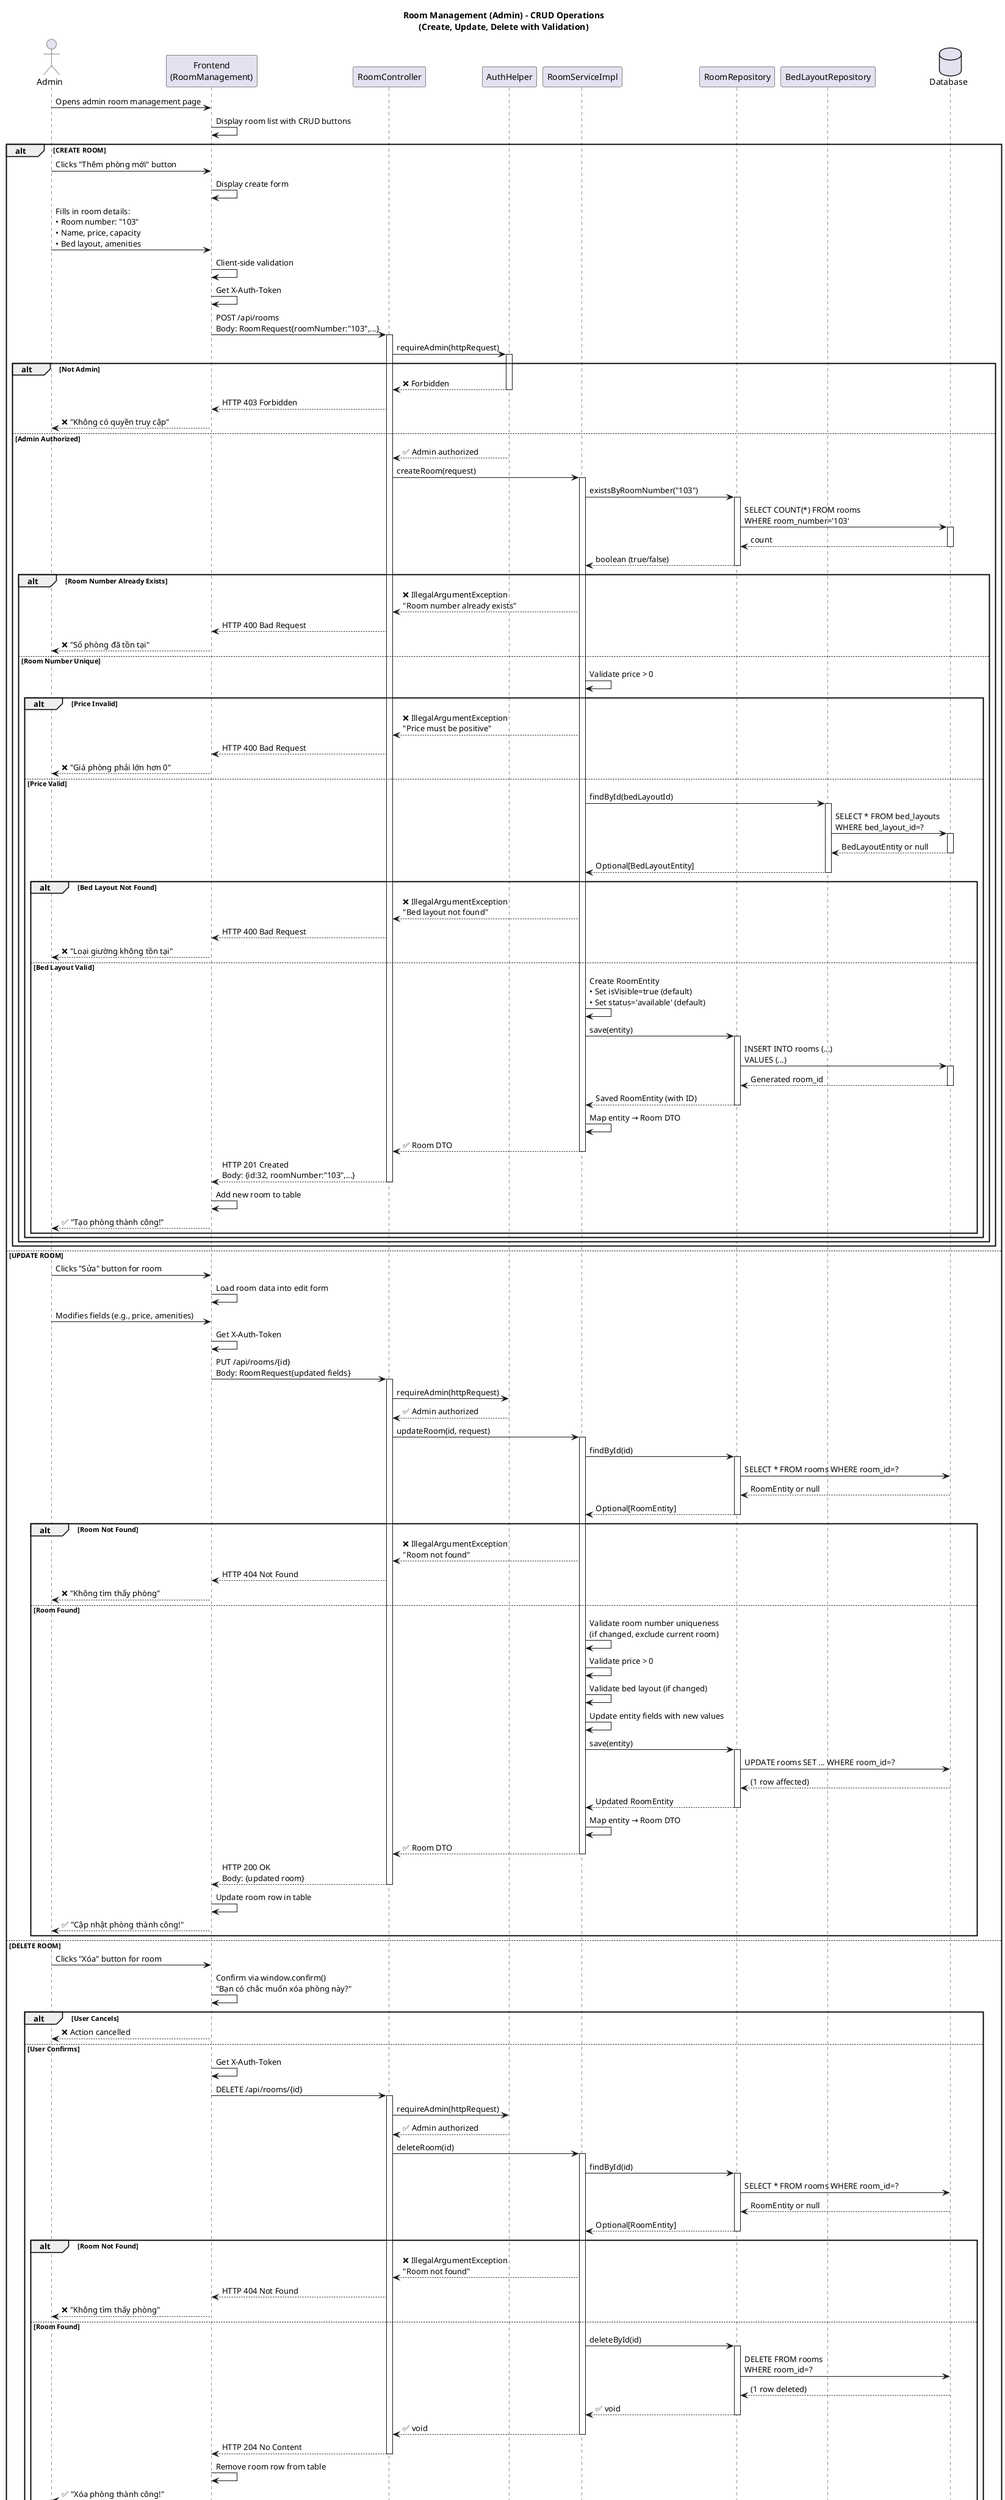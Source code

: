 @startuml room_management_sequence

' Room Management CRUD - Complete Flow
title Room Management (Admin) - CRUD Operations\n(Create, Update, Delete with Validation)

actor Admin
participant "Frontend\n(RoomManagement)" as Frontend
participant "RoomController" as Controller
participant "AuthHelper" as Auth
participant "RoomServiceImpl" as Service
participant "RoomRepository" as RoomRepo
participant "BedLayoutRepository" as BedLayoutRepo
database "Database" as DB

Admin -> Frontend: Opens admin room management page
Frontend -> Frontend: Display room list with CRUD buttons

alt CREATE ROOM
    Admin -> Frontend: Clicks "Thêm phòng mới" button
    Frontend -> Frontend: Display create form
    Admin -> Frontend: Fills in room details:\n• Room number: "103"\n• Name, price, capacity\n• Bed layout, amenities
    Frontend -> Frontend: Client-side validation
    Frontend -> Frontend: Get X-Auth-Token
    
    Frontend -> Controller: POST /api/rooms\nBody: RoomRequest{roomNumber:"103",...}
    activate Controller
    
    Controller -> Auth: requireAdmin(httpRequest)
    activate Auth
    
    alt Not Admin
        Auth --> Controller: ❌ Forbidden
        deactivate Auth
        Controller --> Frontend: HTTP 403 Forbidden
        Frontend --> Admin: ❌ "Không có quyền truy cập"
    else Admin Authorized
        Auth --> Controller: ✅ Admin authorized
        deactivate Auth
        
        Controller -> Service: createRoom(request)
        activate Service
        
        Service -> RoomRepo: existsByRoomNumber("103")
        activate RoomRepo
        RoomRepo -> DB: SELECT COUNT(*) FROM rooms\nWHERE room_number='103'
        activate DB
        DB --> RoomRepo: count
        deactivate DB
        RoomRepo --> Service: boolean (true/false)
        deactivate RoomRepo
        
        alt Room Number Already Exists
            Service --> Controller: ❌ IllegalArgumentException\n"Room number already exists"
            Controller --> Frontend: HTTP 400 Bad Request
            Frontend --> Admin: ❌ "Số phòng đã tồn tại"
        else Room Number Unique
            Service -> Service: Validate price > 0
            
            alt Price Invalid
                Service --> Controller: ❌ IllegalArgumentException\n"Price must be positive"
                Controller --> Frontend: HTTP 400 Bad Request
                Frontend --> Admin: ❌ "Giá phòng phải lớn hơn 0"
            else Price Valid
                Service -> BedLayoutRepo: findById(bedLayoutId)
                activate BedLayoutRepo
                BedLayoutRepo -> DB: SELECT * FROM bed_layouts\nWHERE bed_layout_id=?
                activate DB
                DB --> BedLayoutRepo: BedLayoutEntity or null
                deactivate DB
                BedLayoutRepo --> Service: Optional[BedLayoutEntity]
                deactivate BedLayoutRepo
                
                alt Bed Layout Not Found
                    Service --> Controller: ❌ IllegalArgumentException\n"Bed layout not found"
                    Controller --> Frontend: HTTP 400 Bad Request
                    Frontend --> Admin: ❌ "Loại giường không tồn tại"
                else Bed Layout Valid
                    Service -> Service: Create RoomEntity\n• Set isVisible=true (default)\n• Set status='available' (default)
                    
                    Service -> RoomRepo: save(entity)
                    activate RoomRepo
                    RoomRepo -> DB: INSERT INTO rooms (...)\nVALUES (...)
                    activate DB
                    DB --> RoomRepo: Generated room_id
                    deactivate DB
                    RoomRepo --> Service: Saved RoomEntity (with ID)
                    deactivate RoomRepo
                    
                    Service -> Service: Map entity → Room DTO
                    Service --> Controller: ✅ Room DTO
                    deactivate Service
                    
                    Controller --> Frontend: HTTP 201 Created\nBody: {id:32, roomNumber:"103",...}
                    deactivate Controller
                    
                    Frontend -> Frontend: Add new room to table
                    Frontend --> Admin: ✅ "Tạo phòng thành công!"
                end
            end
        end
    end

else UPDATE ROOM
    Admin -> Frontend: Clicks "Sửa" button for room
    Frontend -> Frontend: Load room data into edit form
    Admin -> Frontend: Modifies fields (e.g., price, amenities)
    Frontend -> Frontend: Get X-Auth-Token
    
    Frontend -> Controller: PUT /api/rooms/{id}\nBody: RoomRequest{updated fields}
    activate Controller
    
    Controller -> Auth: requireAdmin(httpRequest)
    Auth --> Controller: ✅ Admin authorized
    
    Controller -> Service: updateRoom(id, request)
    activate Service
    
    Service -> RoomRepo: findById(id)
    activate RoomRepo
    RoomRepo -> DB: SELECT * FROM rooms WHERE room_id=?
    DB --> RoomRepo: RoomEntity or null
    RoomRepo --> Service: Optional[RoomEntity]
    deactivate RoomRepo
    
    alt Room Not Found
        Service --> Controller: ❌ IllegalArgumentException\n"Room not found"
        Controller --> Frontend: HTTP 404 Not Found
        Frontend --> Admin: ❌ "Không tìm thấy phòng"
    else Room Found
        Service -> Service: Validate room number uniqueness\n(if changed, exclude current room)
        Service -> Service: Validate price > 0
        Service -> Service: Validate bed layout (if changed)
        
        Service -> Service: Update entity fields with new values
        
        Service -> RoomRepo: save(entity)
        activate RoomRepo
        RoomRepo -> DB: UPDATE rooms SET ... WHERE room_id=?
        DB --> RoomRepo: (1 row affected)
        RoomRepo --> Service: Updated RoomEntity
        deactivate RoomRepo
        
        Service -> Service: Map entity → Room DTO
        Service --> Controller: ✅ Room DTO
        deactivate Service
        
        Controller --> Frontend: HTTP 200 OK\nBody: {updated room}
        deactivate Controller
        
        Frontend -> Frontend: Update room row in table
        Frontend --> Admin: ✅ "Cập nhật phòng thành công!"
    end

else DELETE ROOM
    Admin -> Frontend: Clicks "Xóa" button for room
    Frontend -> Frontend: Confirm via window.confirm()\n"Bạn có chắc muốn xóa phòng này?"
    
    alt User Cancels
        Frontend --> Admin: ❌ Action cancelled
    else User Confirms
        Frontend -> Frontend: Get X-Auth-Token
        
        Frontend -> Controller: DELETE /api/rooms/{id}
        activate Controller
        
        Controller -> Auth: requireAdmin(httpRequest)
        Auth --> Controller: ✅ Admin authorized
        
        Controller -> Service: deleteRoom(id)
        activate Service
        
        Service -> RoomRepo: findById(id)
        activate RoomRepo
        RoomRepo -> DB: SELECT * FROM rooms WHERE room_id=?
        DB --> RoomRepo: RoomEntity or null
        RoomRepo --> Service: Optional[RoomEntity]
        deactivate RoomRepo
        
        alt Room Not Found
            Service --> Controller: ❌ IllegalArgumentException\n"Room not found"
            Controller --> Frontend: HTTP 404 Not Found
            Frontend --> Admin: ❌ "Không tìm thấy phòng"
        else Room Found
            Service -> RoomRepo: deleteById(id)
            activate RoomRepo
            RoomRepo -> DB: DELETE FROM rooms\nWHERE room_id=?
            DB --> RoomRepo: (1 row deleted)
            RoomRepo --> Service: ✅ void
            deactivate RoomRepo
            
            Service --> Controller: ✅ void
            deactivate Service
            
            Controller --> Frontend: HTTP 204 No Content
            deactivate Controller
            
            Frontend -> Frontend: Remove room row from table
            Frontend --> Admin: ✅ "Xóa phòng thành công!"
        end
    end
end

@enduml


